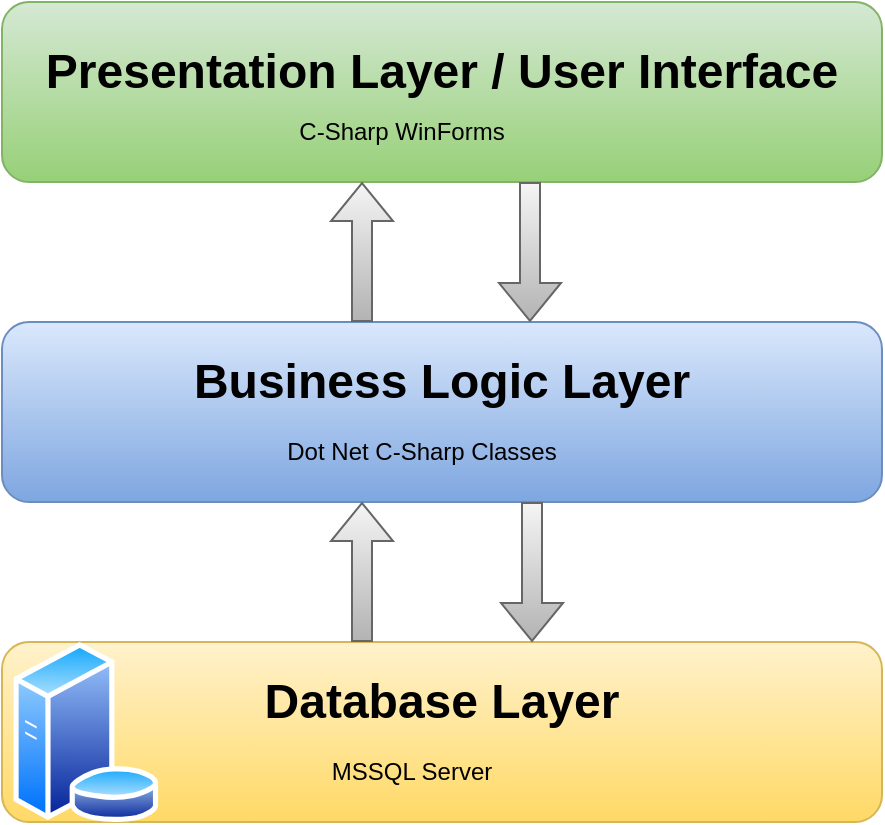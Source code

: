 <mxfile version="22.1.4" type="device">
  <diagram name="Page-1" id="yNziDJdRuR4jBwRZNhir">
    <mxGraphModel dx="671" dy="593" grid="1" gridSize="10" guides="1" tooltips="1" connect="1" arrows="1" fold="1" page="1" pageScale="1" pageWidth="850" pageHeight="1100" math="0" shadow="0">
      <root>
        <mxCell id="0" />
        <mxCell id="1" parent="0" />
        <mxCell id="3nVCWedfx9IJaaSxqp9G-1" value="" style="rounded=1;whiteSpace=wrap;html=1;fillColor=#d5e8d4;gradientColor=#97d077;strokeColor=#82b366;" vertex="1" parent="1">
          <mxGeometry x="160" y="80" width="440" height="90" as="geometry" />
        </mxCell>
        <mxCell id="3nVCWedfx9IJaaSxqp9G-4" value="&lt;h1&gt;&lt;span style=&quot;background-color: initial;&quot;&gt;Presentation Layer / User Interface&lt;/span&gt;&lt;br&gt;&lt;/h1&gt;" style="text;html=1;strokeColor=none;fillColor=none;spacing=5;spacingTop=-20;whiteSpace=wrap;overflow=hidden;rounded=0;align=center;" vertex="1" parent="1">
          <mxGeometry x="170" y="95" width="420" height="45" as="geometry" />
        </mxCell>
        <mxCell id="3nVCWedfx9IJaaSxqp9G-5" value="C-Sharp WinForms" style="text;html=1;strokeColor=none;fillColor=none;align=center;verticalAlign=middle;whiteSpace=wrap;rounded=0;" vertex="1" parent="1">
          <mxGeometry x="300" y="130" width="120" height="30" as="geometry" />
        </mxCell>
        <mxCell id="3nVCWedfx9IJaaSxqp9G-6" value="" style="rounded=1;whiteSpace=wrap;html=1;fillColor=#dae8fc;gradientColor=#7ea6e0;strokeColor=#6c8ebf;" vertex="1" parent="1">
          <mxGeometry x="160" y="240" width="440" height="90" as="geometry" />
        </mxCell>
        <mxCell id="3nVCWedfx9IJaaSxqp9G-7" value="&lt;h1&gt;&lt;span style=&quot;background-color: initial;&quot;&gt;Business Logic Layer&lt;/span&gt;&lt;br&gt;&lt;/h1&gt;" style="text;html=1;strokeColor=none;fillColor=none;spacing=5;spacingTop=-20;whiteSpace=wrap;overflow=hidden;rounded=0;align=center;" vertex="1" parent="1">
          <mxGeometry x="170" y="250" width="420" height="45" as="geometry" />
        </mxCell>
        <mxCell id="3nVCWedfx9IJaaSxqp9G-8" value="Dot Net C-Sharp Classes" style="text;html=1;strokeColor=none;fillColor=none;align=center;verticalAlign=middle;whiteSpace=wrap;rounded=0;" vertex="1" parent="1">
          <mxGeometry x="300" y="290" width="140" height="30" as="geometry" />
        </mxCell>
        <mxCell id="3nVCWedfx9IJaaSxqp9G-9" value="" style="rounded=1;whiteSpace=wrap;html=1;fillColor=#fff2cc;strokeColor=#d6b656;gradientColor=#ffd966;" vertex="1" parent="1">
          <mxGeometry x="160" y="400" width="440" height="90" as="geometry" />
        </mxCell>
        <mxCell id="3nVCWedfx9IJaaSxqp9G-10" value="&lt;h1&gt;&lt;span style=&quot;background-color: initial;&quot;&gt;Database Layer&lt;/span&gt;&lt;br&gt;&lt;/h1&gt;" style="text;html=1;strokeColor=none;fillColor=none;spacing=5;spacingTop=-20;whiteSpace=wrap;overflow=hidden;rounded=0;align=center;" vertex="1" parent="1">
          <mxGeometry x="165" y="410" width="430" height="45" as="geometry" />
        </mxCell>
        <mxCell id="3nVCWedfx9IJaaSxqp9G-11" value="MSSQL Server" style="text;html=1;strokeColor=none;fillColor=none;align=center;verticalAlign=middle;whiteSpace=wrap;rounded=0;" vertex="1" parent="1">
          <mxGeometry x="295" y="450" width="140" height="30" as="geometry" />
        </mxCell>
        <mxCell id="3nVCWedfx9IJaaSxqp9G-15" value="" style="shape=flexArrow;endArrow=classic;html=1;rounded=0;fillColor=#f5f5f5;gradientColor=#b3b3b3;strokeColor=#666666;" edge="1" parent="1">
          <mxGeometry width="50" height="50" relative="1" as="geometry">
            <mxPoint x="340" y="240" as="sourcePoint" />
            <mxPoint x="340" y="170" as="targetPoint" />
          </mxGeometry>
        </mxCell>
        <mxCell id="3nVCWedfx9IJaaSxqp9G-16" value="" style="shape=flexArrow;endArrow=classic;html=1;rounded=0;fillColor=#f5f5f5;gradientColor=#b3b3b3;strokeColor=#666666;" edge="1" parent="1">
          <mxGeometry width="50" height="50" relative="1" as="geometry">
            <mxPoint x="340" y="400" as="sourcePoint" />
            <mxPoint x="340" y="330" as="targetPoint" />
          </mxGeometry>
        </mxCell>
        <mxCell id="3nVCWedfx9IJaaSxqp9G-17" value="" style="shape=flexArrow;endArrow=classic;html=1;rounded=0;fillColor=#f5f5f5;gradientColor=#b3b3b3;strokeColor=#666666;" edge="1" parent="1">
          <mxGeometry width="50" height="50" relative="1" as="geometry">
            <mxPoint x="424" y="170" as="sourcePoint" />
            <mxPoint x="424" y="240" as="targetPoint" />
          </mxGeometry>
        </mxCell>
        <mxCell id="3nVCWedfx9IJaaSxqp9G-18" value="" style="shape=flexArrow;endArrow=classic;html=1;rounded=0;fillColor=#f5f5f5;gradientColor=#b3b3b3;strokeColor=#666666;" edge="1" parent="1">
          <mxGeometry width="50" height="50" relative="1" as="geometry">
            <mxPoint x="425" y="330" as="sourcePoint" />
            <mxPoint x="425" y="400" as="targetPoint" />
          </mxGeometry>
        </mxCell>
        <mxCell id="3nVCWedfx9IJaaSxqp9G-19" value="" style="image;aspect=fixed;perimeter=ellipsePerimeter;html=1;align=center;shadow=0;dashed=0;spacingTop=3;image=img/lib/active_directory/database_server.svg;" vertex="1" parent="1">
          <mxGeometry x="165" y="400" width="73.8" height="90" as="geometry" />
        </mxCell>
      </root>
    </mxGraphModel>
  </diagram>
</mxfile>
